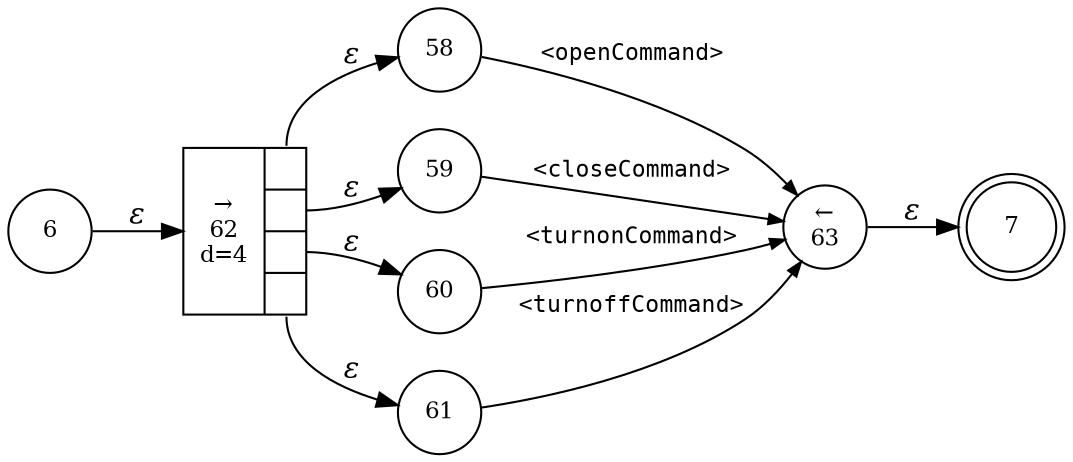 digraph ATN {
rankdir=LR;
s7[fontsize=11, label="7", shape=doublecircle, fixedsize=true, width=.6];
s6[fontsize=11,label="6", shape=circle, fixedsize=true, width=.55, peripheries=1];
s58[fontsize=11,label="58", shape=circle, fixedsize=true, width=.55, peripheries=1];
s59[fontsize=11,label="59", shape=circle, fixedsize=true, width=.55, peripheries=1];
s60[fontsize=11,label="60", shape=circle, fixedsize=true, width=.55, peripheries=1];
s61[fontsize=11,label="61", shape=circle, fixedsize=true, width=.55, peripheries=1];
s62[fontsize=11,label="{&rarr;\n62\nd=4|{<p0>|<p1>|<p2>|<p3>}}", shape=record, fixedsize=false, peripheries=1];
s63[fontsize=11,label="&larr;\n63", shape=circle, fixedsize=true, width=.55, peripheries=1];
s6 -> s62 [fontname="Times-Italic", label="&epsilon;"];
s62:p0 -> s58 [fontname="Times-Italic", label="&epsilon;"];
s62:p1 -> s59 [fontname="Times-Italic", label="&epsilon;"];
s62:p2 -> s60 [fontname="Times-Italic", label="&epsilon;"];
s62:p3 -> s61 [fontname="Times-Italic", label="&epsilon;"];
s58 -> s63 [fontsize=11, fontname="Courier", arrowsize=.7, label = "<openCommand>", arrowhead = normal];
s59 -> s63 [fontsize=11, fontname="Courier", arrowsize=.7, label = "<closeCommand>", arrowhead = normal];
s60 -> s63 [fontsize=11, fontname="Courier", arrowsize=.7, label = "<turnonCommand>", arrowhead = normal];
s61 -> s63 [fontsize=11, fontname="Courier", arrowsize=.7, label = "<turnoffCommand>", arrowhead = normal];
s63 -> s7 [fontname="Times-Italic", label="&epsilon;"];
}